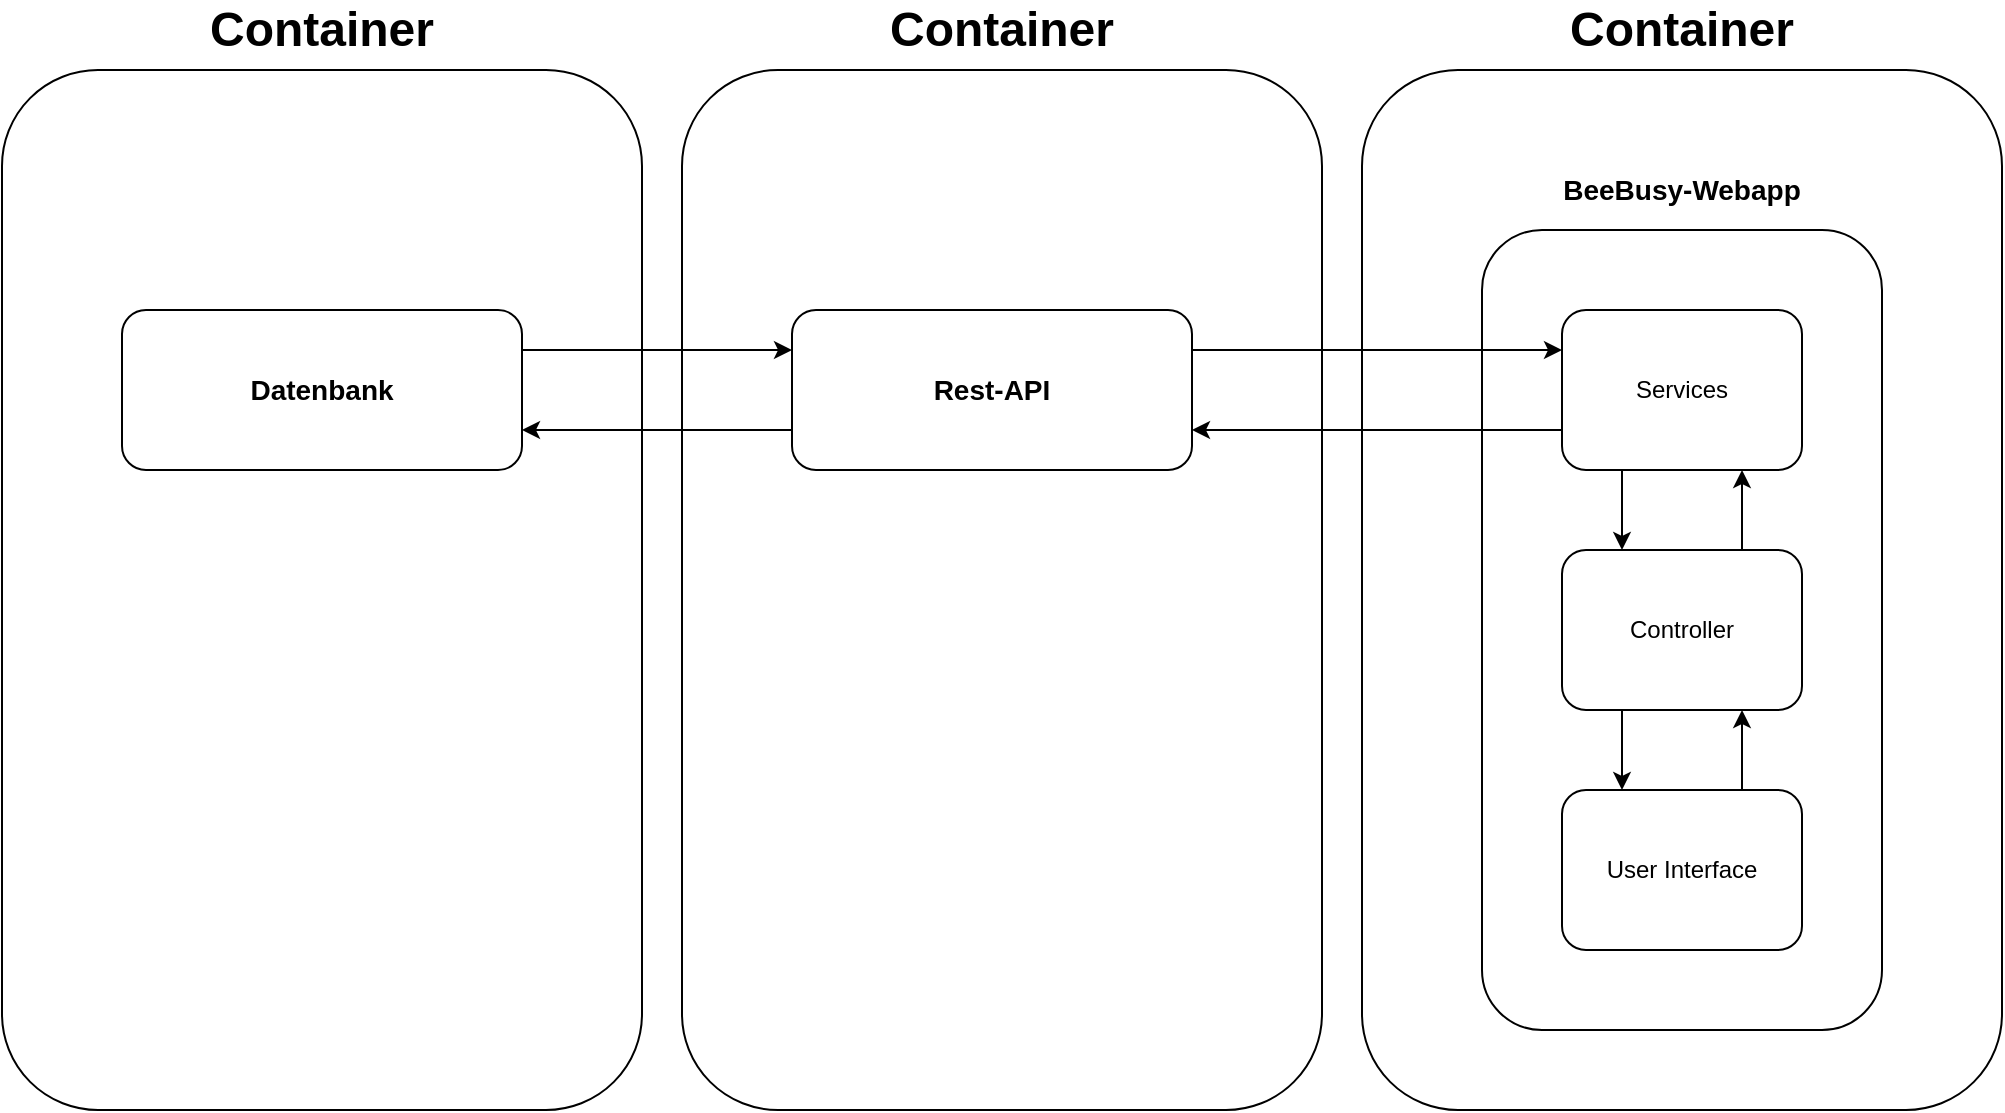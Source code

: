 <mxfile version="13.9.9" type="device"><diagram id="Xy2-rjIGQ5GrD4RIzF0L" name="Seite-1"><mxGraphModel dx="1422" dy="822" grid="1" gridSize="10" guides="1" tooltips="1" connect="1" arrows="1" fold="1" page="1" pageScale="1" pageWidth="1169" pageHeight="827" math="0" shadow="0"><root><mxCell id="0"/><mxCell id="1" parent="0"/><mxCell id="7SA41jYLUrhquSYp3sxV-22" value="" style="rounded=1;whiteSpace=wrap;html=1;fillColor=none;" vertex="1" parent="1"><mxGeometry x="85" y="90" width="320" height="520" as="geometry"/></mxCell><mxCell id="7SA41jYLUrhquSYp3sxV-20" value="" style="rounded=1;whiteSpace=wrap;html=1;fillColor=none;" vertex="1" parent="1"><mxGeometry x="425" y="90" width="320" height="520" as="geometry"/></mxCell><mxCell id="7SA41jYLUrhquSYp3sxV-1" value="" style="rounded=1;whiteSpace=wrap;html=1;fillColor=none;" vertex="1" parent="1"><mxGeometry x="765" y="90" width="320" height="520" as="geometry"/></mxCell><mxCell id="7SA41jYLUrhquSYp3sxV-2" value="&lt;font style=&quot;font-size: 24px&quot;&gt;&lt;b&gt;Container&lt;/b&gt;&lt;/font&gt;" style="text;html=1;strokeColor=none;fillColor=none;align=center;verticalAlign=middle;whiteSpace=wrap;rounded=0;" vertex="1" parent="1"><mxGeometry x="861.25" y="60" width="127.5" height="20" as="geometry"/></mxCell><mxCell id="7SA41jYLUrhquSYp3sxV-3" value="" style="rounded=1;whiteSpace=wrap;html=1;fillColor=none;" vertex="1" parent="1"><mxGeometry x="825" y="170" width="200" height="400" as="geometry"/></mxCell><mxCell id="7SA41jYLUrhquSYp3sxV-16" style="edgeStyle=orthogonalEdgeStyle;rounded=0;orthogonalLoop=1;jettySize=auto;html=1;exitX=1;exitY=0.25;exitDx=0;exitDy=0;entryX=0;entryY=0.25;entryDx=0;entryDy=0;" edge="1" parent="1" source="7SA41jYLUrhquSYp3sxV-4" target="7SA41jYLUrhquSYp3sxV-5"><mxGeometry relative="1" as="geometry"/></mxCell><mxCell id="7SA41jYLUrhquSYp3sxV-4" value="&lt;b&gt;&lt;font style=&quot;font-size: 14px&quot;&gt;Datenbank&lt;/font&gt;&lt;/b&gt;" style="rounded=1;whiteSpace=wrap;html=1;fillColor=none;" vertex="1" parent="1"><mxGeometry x="145" y="210" width="200" height="80" as="geometry"/></mxCell><mxCell id="7SA41jYLUrhquSYp3sxV-17" style="edgeStyle=orthogonalEdgeStyle;rounded=0;orthogonalLoop=1;jettySize=auto;html=1;exitX=0;exitY=0.75;exitDx=0;exitDy=0;entryX=1;entryY=0.75;entryDx=0;entryDy=0;" edge="1" parent="1" source="7SA41jYLUrhquSYp3sxV-5" target="7SA41jYLUrhquSYp3sxV-4"><mxGeometry relative="1" as="geometry"/></mxCell><mxCell id="7SA41jYLUrhquSYp3sxV-24" style="edgeStyle=orthogonalEdgeStyle;rounded=0;orthogonalLoop=1;jettySize=auto;html=1;exitX=1;exitY=0.25;exitDx=0;exitDy=0;entryX=0;entryY=0.25;entryDx=0;entryDy=0;" edge="1" parent="1" source="7SA41jYLUrhquSYp3sxV-5" target="7SA41jYLUrhquSYp3sxV-7"><mxGeometry relative="1" as="geometry"/></mxCell><mxCell id="7SA41jYLUrhquSYp3sxV-5" value="&lt;b&gt;&lt;font style=&quot;font-size: 14px&quot;&gt;Rest-API&lt;/font&gt;&lt;/b&gt;" style="rounded=1;whiteSpace=wrap;html=1;fillColor=none;" vertex="1" parent="1"><mxGeometry x="480" y="210" width="200" height="80" as="geometry"/></mxCell><mxCell id="7SA41jYLUrhquSYp3sxV-6" value="&lt;font style=&quot;font-size: 14px&quot;&gt;&lt;b&gt;BeeBusy-Webapp&lt;/b&gt;&lt;/font&gt;" style="text;html=1;strokeColor=none;fillColor=none;align=center;verticalAlign=middle;whiteSpace=wrap;rounded=0;" vertex="1" parent="1"><mxGeometry x="856.25" y="140" width="137.5" height="20" as="geometry"/></mxCell><mxCell id="7SA41jYLUrhquSYp3sxV-11" style="edgeStyle=orthogonalEdgeStyle;rounded=0;orthogonalLoop=1;jettySize=auto;html=1;exitX=0.25;exitY=1;exitDx=0;exitDy=0;entryX=0.25;entryY=0;entryDx=0;entryDy=0;" edge="1" parent="1" source="7SA41jYLUrhquSYp3sxV-7" target="7SA41jYLUrhquSYp3sxV-8"><mxGeometry relative="1" as="geometry"/></mxCell><mxCell id="7SA41jYLUrhquSYp3sxV-25" style="edgeStyle=orthogonalEdgeStyle;rounded=0;orthogonalLoop=1;jettySize=auto;html=1;exitX=0;exitY=0.75;exitDx=0;exitDy=0;entryX=1;entryY=0.75;entryDx=0;entryDy=0;" edge="1" parent="1" source="7SA41jYLUrhquSYp3sxV-7" target="7SA41jYLUrhquSYp3sxV-5"><mxGeometry relative="1" as="geometry"/></mxCell><mxCell id="7SA41jYLUrhquSYp3sxV-7" value="Services" style="rounded=1;whiteSpace=wrap;html=1;fillColor=none;" vertex="1" parent="1"><mxGeometry x="865" y="210" width="120" height="80" as="geometry"/></mxCell><mxCell id="7SA41jYLUrhquSYp3sxV-12" style="edgeStyle=orthogonalEdgeStyle;rounded=0;orthogonalLoop=1;jettySize=auto;html=1;exitX=0.25;exitY=1;exitDx=0;exitDy=0;entryX=0.25;entryY=0;entryDx=0;entryDy=0;" edge="1" parent="1" source="7SA41jYLUrhquSYp3sxV-8" target="7SA41jYLUrhquSYp3sxV-9"><mxGeometry relative="1" as="geometry"/></mxCell><mxCell id="7SA41jYLUrhquSYp3sxV-13" style="edgeStyle=orthogonalEdgeStyle;rounded=0;orthogonalLoop=1;jettySize=auto;html=1;exitX=0.75;exitY=0;exitDx=0;exitDy=0;entryX=0.75;entryY=1;entryDx=0;entryDy=0;" edge="1" parent="1" source="7SA41jYLUrhquSYp3sxV-8" target="7SA41jYLUrhquSYp3sxV-7"><mxGeometry relative="1" as="geometry"/></mxCell><mxCell id="7SA41jYLUrhquSYp3sxV-8" value="Controller" style="rounded=1;whiteSpace=wrap;html=1;fillColor=none;" vertex="1" parent="1"><mxGeometry x="865" y="330" width="120" height="80" as="geometry"/></mxCell><mxCell id="7SA41jYLUrhquSYp3sxV-14" style="edgeStyle=orthogonalEdgeStyle;rounded=0;orthogonalLoop=1;jettySize=auto;html=1;exitX=0.75;exitY=0;exitDx=0;exitDy=0;entryX=0.75;entryY=1;entryDx=0;entryDy=0;" edge="1" parent="1" source="7SA41jYLUrhquSYp3sxV-9" target="7SA41jYLUrhquSYp3sxV-8"><mxGeometry relative="1" as="geometry"/></mxCell><mxCell id="7SA41jYLUrhquSYp3sxV-9" value="User Interface" style="rounded=1;whiteSpace=wrap;html=1;fillColor=none;" vertex="1" parent="1"><mxGeometry x="865" y="450" width="120" height="80" as="geometry"/></mxCell><mxCell id="7SA41jYLUrhquSYp3sxV-21" value="&lt;font style=&quot;font-size: 24px&quot;&gt;&lt;b&gt;Container&lt;/b&gt;&lt;/font&gt;" style="text;html=1;strokeColor=none;fillColor=none;align=center;verticalAlign=middle;whiteSpace=wrap;rounded=0;" vertex="1" parent="1"><mxGeometry x="521.25" y="60" width="127.5" height="20" as="geometry"/></mxCell><mxCell id="7SA41jYLUrhquSYp3sxV-23" value="&lt;font style=&quot;font-size: 24px&quot;&gt;&lt;b&gt;Container&lt;/b&gt;&lt;/font&gt;" style="text;html=1;strokeColor=none;fillColor=none;align=center;verticalAlign=middle;whiteSpace=wrap;rounded=0;" vertex="1" parent="1"><mxGeometry x="181.25" y="60" width="127.5" height="20" as="geometry"/></mxCell></root></mxGraphModel></diagram></mxfile>